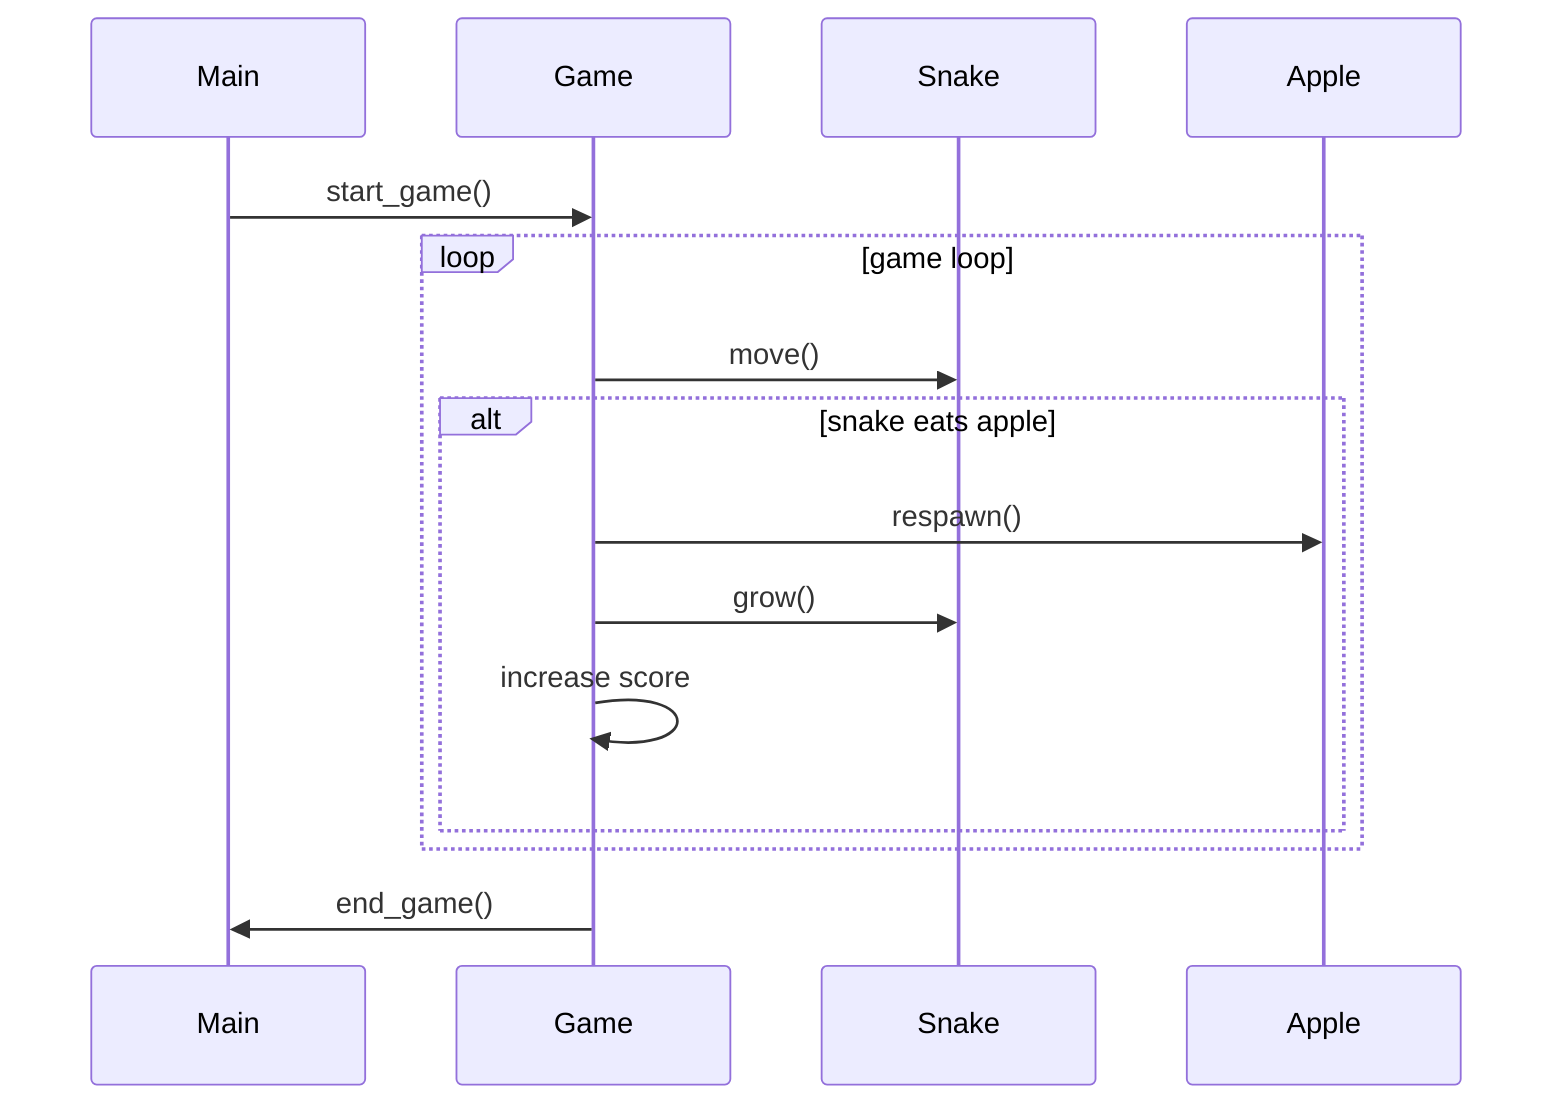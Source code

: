 sequenceDiagram
        participant M as Main
        participant G as Game
        participant S as Snake
        participant A as Apple
        M->>G: start_game()
        loop game loop
            G->>S: move()
            alt snake eats apple
                G->>A: respawn()
                G->>S: grow()
                G->>G: increase score
            end
        end
        G->>M: end_game()